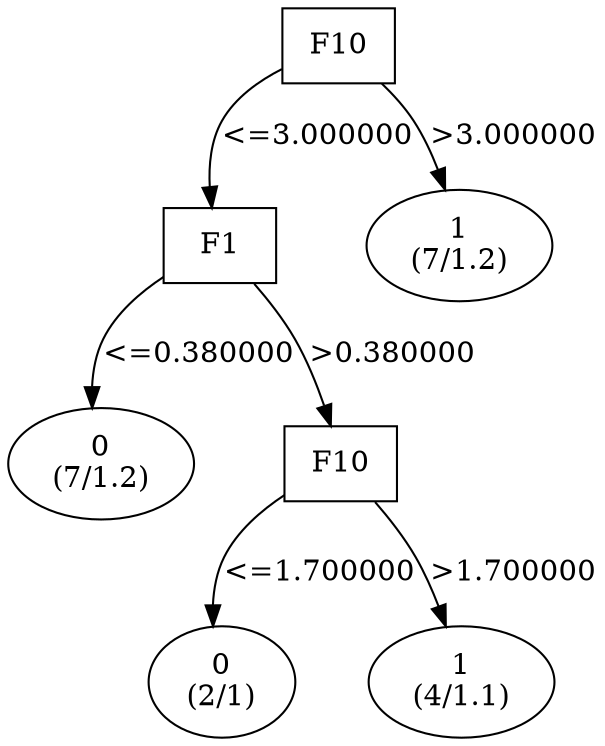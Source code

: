 digraph YaDT {
n0 [ shape=box, label="F10\n"]
n0 -> n1 [label="<=3.000000"]
n1 [ shape=box, label="F1\n"]
n1 -> n2 [label="<=0.380000"]
n2 [ shape=ellipse, label="0\n(7/1.2)"]
n1 -> n3 [label=">0.380000"]
n3 [ shape=box, label="F10\n"]
n3 -> n4 [label="<=1.700000"]
n4 [ shape=ellipse, label="0\n(2/1)"]
n3 -> n5 [label=">1.700000"]
n5 [ shape=ellipse, label="1\n(4/1.1)"]
n0 -> n8 [label=">3.000000"]
n8 [ shape=ellipse, label="1\n(7/1.2)"]
}
